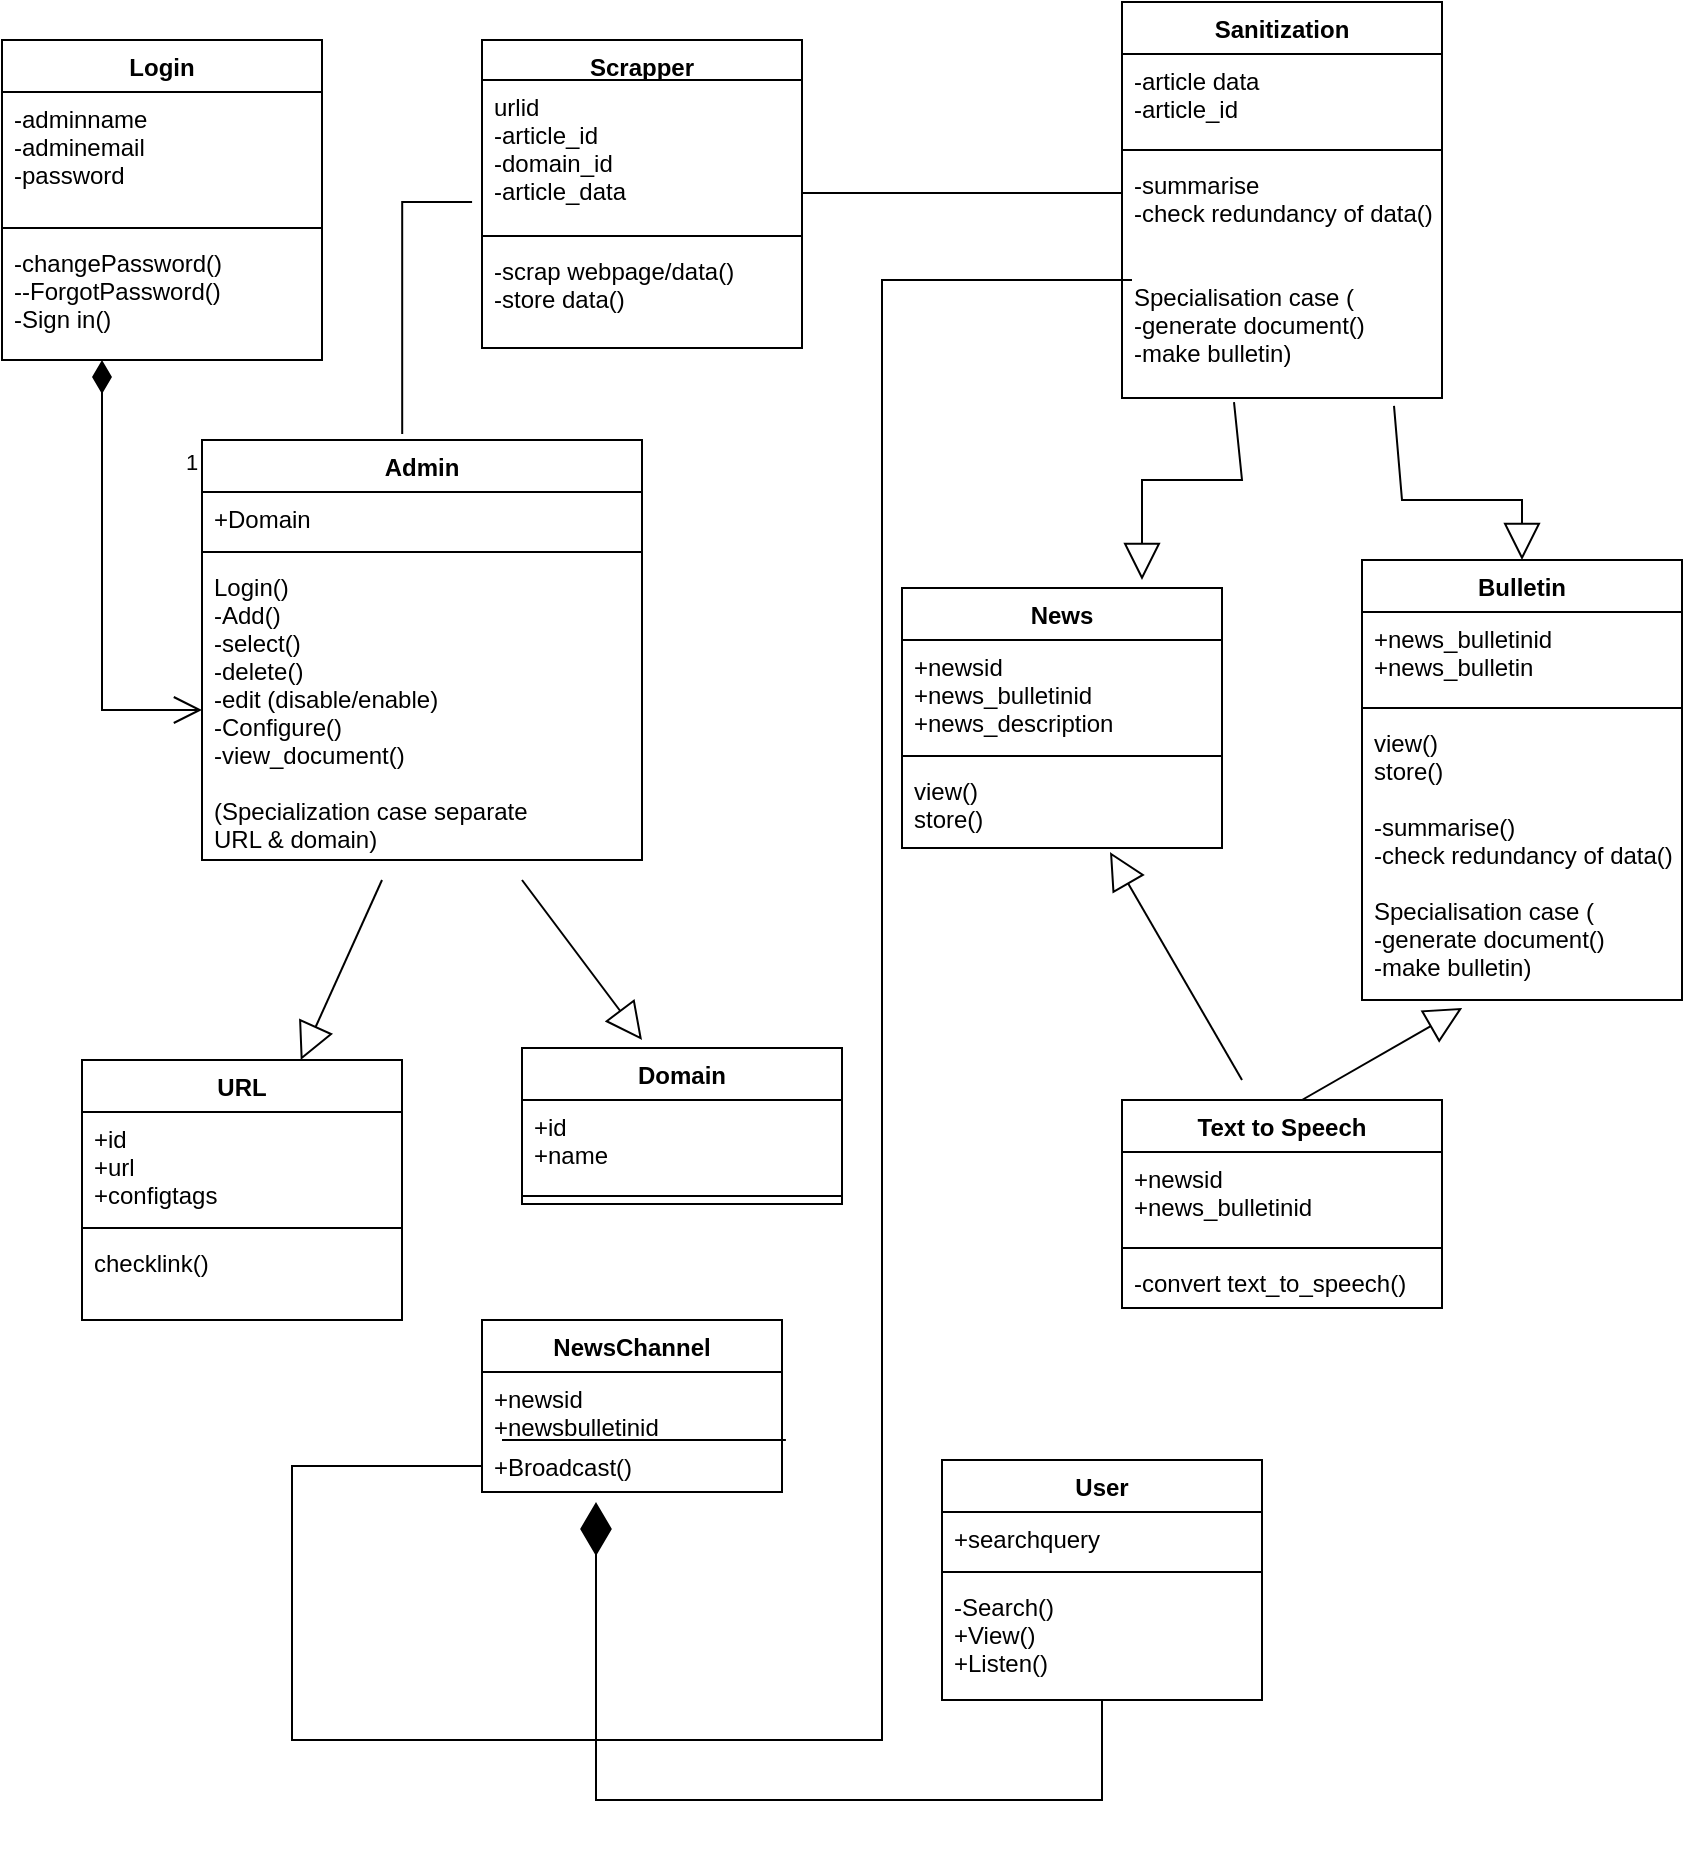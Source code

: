 <mxfile version="16.2.4" type="device"><diagram id="SA_GbQfntyjEZErFgDgH" name="Page-1"><mxGraphModel dx="868" dy="1493" grid="1" gridSize="10" guides="1" tooltips="1" connect="1" arrows="1" fold="1" page="1" pageScale="1" pageWidth="850" pageHeight="1100" math="0" shadow="0"><root><mxCell id="0"/><mxCell id="1" parent="0"/><mxCell id="QA7pC-O9Zkgf1kDEUe0K-13" value="Text to Speech" style="swimlane;fontStyle=1;align=center;verticalAlign=top;childLayout=stackLayout;horizontal=1;startSize=26;horizontalStack=0;resizeParent=1;resizeParentMax=0;resizeLast=0;collapsible=1;marginBottom=0;" parent="1" vertex="1"><mxGeometry x="580" y="30" width="160" height="104" as="geometry"><mxRectangle x="580" y="30" width="120" height="26" as="alternateBounds"/></mxGeometry></mxCell><mxCell id="QA7pC-O9Zkgf1kDEUe0K-14" value="+newsid&#10;+news_bulletinid&#10;" style="text;strokeColor=none;fillColor=none;align=left;verticalAlign=top;spacingLeft=4;spacingRight=4;overflow=hidden;rotatable=0;points=[[0,0.5],[1,0.5]];portConstraint=eastwest;" parent="QA7pC-O9Zkgf1kDEUe0K-13" vertex="1"><mxGeometry y="26" width="160" height="44" as="geometry"/></mxCell><mxCell id="QA7pC-O9Zkgf1kDEUe0K-15" value="" style="line;strokeWidth=1;fillColor=none;align=left;verticalAlign=middle;spacingTop=-1;spacingLeft=3;spacingRight=3;rotatable=0;labelPosition=right;points=[];portConstraint=eastwest;" parent="QA7pC-O9Zkgf1kDEUe0K-13" vertex="1"><mxGeometry y="70" width="160" height="8" as="geometry"/></mxCell><mxCell id="QA7pC-O9Zkgf1kDEUe0K-16" value="-convert text_to_speech()" style="text;strokeColor=none;fillColor=none;align=left;verticalAlign=top;spacingLeft=4;spacingRight=4;overflow=hidden;rotatable=0;points=[[0,0.5],[1,0.5]];portConstraint=eastwest;" parent="QA7pC-O9Zkgf1kDEUe0K-13" vertex="1"><mxGeometry y="78" width="160" height="26" as="geometry"/></mxCell><mxCell id="QA7pC-O9Zkgf1kDEUe0K-22" value="Domain" style="swimlane;fontStyle=1;align=center;verticalAlign=top;childLayout=stackLayout;horizontal=1;startSize=26;horizontalStack=0;resizeParent=1;resizeParentMax=0;resizeLast=0;collapsible=1;marginBottom=0;" parent="1" vertex="1"><mxGeometry x="280" y="4" width="160" height="78" as="geometry"><mxRectangle x="280" y="4" width="100" height="26" as="alternateBounds"/></mxGeometry></mxCell><mxCell id="QA7pC-O9Zkgf1kDEUe0K-23" value="+id&#10;+name" style="text;strokeColor=none;fillColor=none;align=left;verticalAlign=top;spacingLeft=4;spacingRight=4;overflow=hidden;rotatable=0;points=[[0,0.5],[1,0.5]];portConstraint=eastwest;" parent="QA7pC-O9Zkgf1kDEUe0K-22" vertex="1"><mxGeometry y="26" width="160" height="44" as="geometry"/></mxCell><mxCell id="QA7pC-O9Zkgf1kDEUe0K-24" value="" style="line;strokeWidth=1;fillColor=none;align=left;verticalAlign=middle;spacingTop=-1;spacingLeft=3;spacingRight=3;rotatable=0;labelPosition=right;points=[];portConstraint=eastwest;" parent="QA7pC-O9Zkgf1kDEUe0K-22" vertex="1"><mxGeometry y="70" width="160" height="8" as="geometry"/></mxCell><mxCell id="QA7pC-O9Zkgf1kDEUe0K-26" value="URL" style="swimlane;fontStyle=1;align=center;verticalAlign=top;childLayout=stackLayout;horizontal=1;startSize=26;horizontalStack=0;resizeParent=1;resizeParentMax=0;resizeLast=0;collapsible=1;marginBottom=0;" parent="1" vertex="1"><mxGeometry x="60" y="10" width="160" height="130" as="geometry"><mxRectangle x="60" y="10" width="60" height="26" as="alternateBounds"/></mxGeometry></mxCell><mxCell id="QA7pC-O9Zkgf1kDEUe0K-27" value="+id&#10;+url&#10;+configtags" style="text;strokeColor=none;fillColor=none;align=left;verticalAlign=top;spacingLeft=4;spacingRight=4;overflow=hidden;rotatable=0;points=[[0,0.5],[1,0.5]];portConstraint=eastwest;" parent="QA7pC-O9Zkgf1kDEUe0K-26" vertex="1"><mxGeometry y="26" width="160" height="54" as="geometry"/></mxCell><mxCell id="QA7pC-O9Zkgf1kDEUe0K-28" value="" style="line;strokeWidth=1;fillColor=none;align=left;verticalAlign=middle;spacingTop=-1;spacingLeft=3;spacingRight=3;rotatable=0;labelPosition=right;points=[];portConstraint=eastwest;" parent="QA7pC-O9Zkgf1kDEUe0K-26" vertex="1"><mxGeometry y="80" width="160" height="8" as="geometry"/></mxCell><mxCell id="QA7pC-O9Zkgf1kDEUe0K-29" value="checklink()" style="text;strokeColor=none;fillColor=none;align=left;verticalAlign=top;spacingLeft=4;spacingRight=4;overflow=hidden;rotatable=0;points=[[0,0.5],[1,0.5]];portConstraint=eastwest;" parent="QA7pC-O9Zkgf1kDEUe0K-26" vertex="1"><mxGeometry y="88" width="160" height="42" as="geometry"/></mxCell><mxCell id="QA7pC-O9Zkgf1kDEUe0K-30" value="User" style="swimlane;fontStyle=1;align=center;verticalAlign=top;childLayout=stackLayout;horizontal=1;startSize=26;horizontalStack=0;resizeParent=1;resizeParentMax=0;resizeLast=0;collapsible=1;marginBottom=0;" parent="1" vertex="1"><mxGeometry x="490" y="210" width="160" height="120" as="geometry"><mxRectangle x="520" y="266" width="60" height="26" as="alternateBounds"/></mxGeometry></mxCell><mxCell id="QA7pC-O9Zkgf1kDEUe0K-31" value="+searchquery" style="text;strokeColor=none;fillColor=none;align=left;verticalAlign=top;spacingLeft=4;spacingRight=4;overflow=hidden;rotatable=0;points=[[0,0.5],[1,0.5]];portConstraint=eastwest;" parent="QA7pC-O9Zkgf1kDEUe0K-30" vertex="1"><mxGeometry y="26" width="160" height="26" as="geometry"/></mxCell><mxCell id="QA7pC-O9Zkgf1kDEUe0K-32" value="" style="line;strokeWidth=1;fillColor=none;align=left;verticalAlign=middle;spacingTop=-1;spacingLeft=3;spacingRight=3;rotatable=0;labelPosition=right;points=[];portConstraint=eastwest;" parent="QA7pC-O9Zkgf1kDEUe0K-30" vertex="1"><mxGeometry y="52" width="160" height="8" as="geometry"/></mxCell><mxCell id="QA7pC-O9Zkgf1kDEUe0K-33" value="-Search()&#10;+View()&#10;+Listen()" style="text;strokeColor=none;fillColor=none;align=left;verticalAlign=top;spacingLeft=4;spacingRight=4;overflow=hidden;rotatable=0;points=[[0,0.5],[1,0.5]];portConstraint=eastwest;" parent="QA7pC-O9Zkgf1kDEUe0K-30" vertex="1"><mxGeometry y="60" width="160" height="60" as="geometry"/></mxCell><mxCell id="QA7pC-O9Zkgf1kDEUe0K-34" value="NewsChannel" style="swimlane;fontStyle=1;align=center;verticalAlign=top;childLayout=stackLayout;horizontal=1;startSize=26;horizontalStack=0;resizeParent=1;resizeParentMax=0;resizeLast=0;collapsible=1;marginBottom=0;" parent="1" vertex="1"><mxGeometry x="260" y="140" width="150" height="86" as="geometry"><mxRectangle x="110" y="240" width="110" height="26" as="alternateBounds"/></mxGeometry></mxCell><mxCell id="QA7pC-O9Zkgf1kDEUe0K-110" value="" style="endArrow=none;html=1;rounded=0;entryX=1.013;entryY=0;entryDx=0;entryDy=0;entryPerimeter=0;" parent="QA7pC-O9Zkgf1kDEUe0K-34" target="QA7pC-O9Zkgf1kDEUe0K-37" edge="1"><mxGeometry width="50" height="50" relative="1" as="geometry"><mxPoint x="10" y="60" as="sourcePoint"/><mxPoint x="60" y="10" as="targetPoint"/></mxGeometry></mxCell><mxCell id="QA7pC-O9Zkgf1kDEUe0K-35" value="+newsid&#10;+newsbulletinid" style="text;strokeColor=none;fillColor=none;align=left;verticalAlign=top;spacingLeft=4;spacingRight=4;overflow=hidden;rotatable=0;points=[[0,0.5],[1,0.5]];portConstraint=eastwest;" parent="QA7pC-O9Zkgf1kDEUe0K-34" vertex="1"><mxGeometry y="26" width="150" height="34" as="geometry"/></mxCell><mxCell id="QA7pC-O9Zkgf1kDEUe0K-37" value="+Broadcast()" style="text;strokeColor=none;fillColor=none;align=left;verticalAlign=top;spacingLeft=4;spacingRight=4;overflow=hidden;rotatable=0;points=[[0,0.5],[1,0.5]];portConstraint=eastwest;" parent="QA7pC-O9Zkgf1kDEUe0K-34" vertex="1"><mxGeometry y="60" width="150" height="26" as="geometry"/></mxCell><mxCell id="QA7pC-O9Zkgf1kDEUe0K-51" value="News" style="swimlane;fontStyle=1;align=center;verticalAlign=top;childLayout=stackLayout;horizontal=1;startSize=26;horizontalStack=0;resizeParent=1;resizeParentMax=0;resizeLast=0;collapsible=1;marginBottom=0;" parent="1" vertex="1"><mxGeometry x="470" y="-226" width="160" height="130" as="geometry"><mxRectangle x="470" y="-226" width="60" height="26" as="alternateBounds"/></mxGeometry></mxCell><mxCell id="QA7pC-O9Zkgf1kDEUe0K-52" value="+newsid&#10;+news_bulletinid&#10;+news_description&#10;" style="text;strokeColor=none;fillColor=none;align=left;verticalAlign=top;spacingLeft=4;spacingRight=4;overflow=hidden;rotatable=0;points=[[0,0.5],[1,0.5]];portConstraint=eastwest;" parent="QA7pC-O9Zkgf1kDEUe0K-51" vertex="1"><mxGeometry y="26" width="160" height="54" as="geometry"/></mxCell><mxCell id="QA7pC-O9Zkgf1kDEUe0K-53" value="" style="line;strokeWidth=1;fillColor=none;align=left;verticalAlign=middle;spacingTop=-1;spacingLeft=3;spacingRight=3;rotatable=0;labelPosition=right;points=[];portConstraint=eastwest;" parent="QA7pC-O9Zkgf1kDEUe0K-51" vertex="1"><mxGeometry y="80" width="160" height="8" as="geometry"/></mxCell><mxCell id="QA7pC-O9Zkgf1kDEUe0K-54" value="view()&#10;store()" style="text;strokeColor=none;fillColor=none;align=left;verticalAlign=top;spacingLeft=4;spacingRight=4;overflow=hidden;rotatable=0;points=[[0,0.5],[1,0.5]];portConstraint=eastwest;" parent="QA7pC-O9Zkgf1kDEUe0K-51" vertex="1"><mxGeometry y="88" width="160" height="42" as="geometry"/></mxCell><mxCell id="QA7pC-O9Zkgf1kDEUe0K-55" value="Bulletin" style="swimlane;fontStyle=1;align=center;verticalAlign=top;childLayout=stackLayout;horizontal=1;startSize=26;horizontalStack=0;resizeParent=1;resizeParentMax=0;resizeLast=0;collapsible=1;marginBottom=0;" parent="1" vertex="1"><mxGeometry x="700" y="-240" width="160" height="220" as="geometry"><mxRectangle x="700" y="-240" width="80" height="26" as="alternateBounds"/></mxGeometry></mxCell><mxCell id="QA7pC-O9Zkgf1kDEUe0K-56" value="+news_bulletinid&#10;+news_bulletin" style="text;strokeColor=none;fillColor=none;align=left;verticalAlign=top;spacingLeft=4;spacingRight=4;overflow=hidden;rotatable=0;points=[[0,0.5],[1,0.5]];portConstraint=eastwest;" parent="QA7pC-O9Zkgf1kDEUe0K-55" vertex="1"><mxGeometry y="26" width="160" height="44" as="geometry"/></mxCell><mxCell id="QA7pC-O9Zkgf1kDEUe0K-57" value="" style="line;strokeWidth=1;fillColor=none;align=left;verticalAlign=middle;spacingTop=-1;spacingLeft=3;spacingRight=3;rotatable=0;labelPosition=right;points=[];portConstraint=eastwest;" parent="QA7pC-O9Zkgf1kDEUe0K-55" vertex="1"><mxGeometry y="70" width="160" height="8" as="geometry"/></mxCell><mxCell id="QA7pC-O9Zkgf1kDEUe0K-58" value="view()&#10;store()" style="text;strokeColor=none;fillColor=none;align=left;verticalAlign=top;spacingLeft=4;spacingRight=4;overflow=hidden;rotatable=0;points=[[0,0.5],[1,0.5]];portConstraint=eastwest;" parent="QA7pC-O9Zkgf1kDEUe0K-55" vertex="1"><mxGeometry y="78" width="160" height="42" as="geometry"/></mxCell><mxCell id="QA7pC-O9Zkgf1kDEUe0K-62" value="-summarise()&#10;-check redundancy of data()&#10;&#10;Specialisation case (&#10;-generate document()&#10;-make bulletin)" style="text;strokeColor=none;fillColor=none;align=left;verticalAlign=top;spacingLeft=4;spacingRight=4;overflow=hidden;rotatable=0;points=[[0,0.5],[1,0.5]];portConstraint=eastwest;" parent="QA7pC-O9Zkgf1kDEUe0K-55" vertex="1"><mxGeometry y="120" width="160" height="100" as="geometry"/></mxCell><mxCell id="QA7pC-O9Zkgf1kDEUe0K-63" value="Scrapper" style="swimlane;fontStyle=1;align=center;verticalAlign=top;childLayout=stackLayout;horizontal=1;startSize=20;horizontalStack=0;resizeParent=1;resizeParentMax=0;resizeLast=0;collapsible=1;marginBottom=0;" parent="1" vertex="1"><mxGeometry x="260" y="-500" width="160" height="154" as="geometry"><mxRectangle x="260" y="-360" width="80" height="26" as="alternateBounds"/></mxGeometry></mxCell><mxCell id="QA7pC-O9Zkgf1kDEUe0K-64" value="urlid&#10;-article_id&#10;-domain_id&#10;-article_data" style="text;strokeColor=none;fillColor=none;align=left;verticalAlign=top;spacingLeft=4;spacingRight=4;overflow=hidden;rotatable=0;points=[[0,0.5],[1,0.5]];portConstraint=eastwest;" parent="QA7pC-O9Zkgf1kDEUe0K-63" vertex="1"><mxGeometry y="20" width="160" height="74" as="geometry"/></mxCell><mxCell id="QA7pC-O9Zkgf1kDEUe0K-65" value="" style="line;strokeWidth=1;fillColor=none;align=left;verticalAlign=middle;spacingTop=-1;spacingLeft=3;spacingRight=3;rotatable=0;labelPosition=right;points=[];portConstraint=eastwest;" parent="QA7pC-O9Zkgf1kDEUe0K-63" vertex="1"><mxGeometry y="94" width="160" height="8" as="geometry"/></mxCell><mxCell id="QA7pC-O9Zkgf1kDEUe0K-66" value="-scrap webpage/data()&#10;-store data()" style="text;strokeColor=none;fillColor=none;align=left;verticalAlign=top;spacingLeft=4;spacingRight=4;overflow=hidden;rotatable=0;points=[[0,0.5],[1,0.5]];portConstraint=eastwest;" parent="QA7pC-O9Zkgf1kDEUe0K-63" vertex="1"><mxGeometry y="102" width="160" height="52" as="geometry"/></mxCell><mxCell id="QA7pC-O9Zkgf1kDEUe0K-73" value="Login" style="swimlane;fontStyle=1;align=center;verticalAlign=top;childLayout=stackLayout;horizontal=1;startSize=26;horizontalStack=0;resizeParent=1;resizeParentMax=0;resizeLast=0;collapsible=1;marginBottom=0;" parent="1" vertex="1"><mxGeometry x="20" y="-500" width="160" height="160" as="geometry"><mxRectangle x="50" y="-360" width="70" height="26" as="alternateBounds"/></mxGeometry></mxCell><mxCell id="QA7pC-O9Zkgf1kDEUe0K-74" value="-adminname&#10;-adminemail&#10;-password" style="text;strokeColor=none;fillColor=none;align=left;verticalAlign=top;spacingLeft=4;spacingRight=4;overflow=hidden;rotatable=0;points=[[0,0.5],[1,0.5]];portConstraint=eastwest;" parent="QA7pC-O9Zkgf1kDEUe0K-73" vertex="1"><mxGeometry y="26" width="160" height="64" as="geometry"/></mxCell><mxCell id="QA7pC-O9Zkgf1kDEUe0K-75" value="" style="line;strokeWidth=1;fillColor=none;align=left;verticalAlign=middle;spacingTop=-1;spacingLeft=3;spacingRight=3;rotatable=0;labelPosition=right;points=[];portConstraint=eastwest;" parent="QA7pC-O9Zkgf1kDEUe0K-73" vertex="1"><mxGeometry y="90" width="160" height="8" as="geometry"/></mxCell><mxCell id="QA7pC-O9Zkgf1kDEUe0K-76" value="-changePassword()&#10;--ForgotPassword()&#10;-Sign in()" style="text;strokeColor=none;fillColor=none;align=left;verticalAlign=top;spacingLeft=4;spacingRight=4;overflow=hidden;rotatable=0;points=[[0,0.5],[1,0.5]];portConstraint=eastwest;" parent="QA7pC-O9Zkgf1kDEUe0K-73" vertex="1"><mxGeometry y="98" width="160" height="62" as="geometry"/></mxCell><mxCell id="QA7pC-O9Zkgf1kDEUe0K-87" value="Sanitization" style="swimlane;fontStyle=1;align=center;verticalAlign=top;childLayout=stackLayout;horizontal=1;startSize=26;horizontalStack=0;resizeParent=1;resizeParentMax=0;resizeLast=0;collapsible=1;marginBottom=0;" parent="1" vertex="1"><mxGeometry x="580" y="-519" width="160" height="198" as="geometry"/></mxCell><mxCell id="QA7pC-O9Zkgf1kDEUe0K-88" value="-article data&#10;-article_id" style="text;strokeColor=none;fillColor=none;align=left;verticalAlign=top;spacingLeft=4;spacingRight=4;overflow=hidden;rotatable=0;points=[[0,0.5],[1,0.5]];portConstraint=eastwest;" parent="QA7pC-O9Zkgf1kDEUe0K-87" vertex="1"><mxGeometry y="26" width="160" height="44" as="geometry"/></mxCell><mxCell id="QA7pC-O9Zkgf1kDEUe0K-89" value="" style="line;strokeWidth=1;fillColor=none;align=left;verticalAlign=middle;spacingTop=-1;spacingLeft=3;spacingRight=3;rotatable=0;labelPosition=right;points=[];portConstraint=eastwest;" parent="QA7pC-O9Zkgf1kDEUe0K-87" vertex="1"><mxGeometry y="70" width="160" height="8" as="geometry"/></mxCell><mxCell id="QA7pC-O9Zkgf1kDEUe0K-90" value="-summarise&#10;-check redundancy of data()&#10;&#10;&#10;Specialisation case (&#10;-generate document()&#10;-make bulletin)" style="text;strokeColor=none;fillColor=none;align=left;verticalAlign=top;spacingLeft=4;spacingRight=4;overflow=hidden;rotatable=0;points=[[0,0.5],[1,0.5]];portConstraint=eastwest;" parent="QA7pC-O9Zkgf1kDEUe0K-87" vertex="1"><mxGeometry y="78" width="160" height="120" as="geometry"/></mxCell><mxCell id="QA7pC-O9Zkgf1kDEUe0K-92" value="Admin" style="swimlane;fontStyle=1;align=center;verticalAlign=top;childLayout=stackLayout;horizontal=1;startSize=26;horizontalStack=0;resizeParent=1;resizeParentMax=0;resizeLast=0;collapsible=1;marginBottom=0;" parent="1" vertex="1"><mxGeometry x="120" y="-300" width="220" height="210" as="geometry"><mxRectangle x="170" y="-280" width="70" height="26" as="alternateBounds"/></mxGeometry></mxCell><mxCell id="QA7pC-O9Zkgf1kDEUe0K-93" value="+Domain" style="text;strokeColor=none;fillColor=none;align=left;verticalAlign=top;spacingLeft=4;spacingRight=4;overflow=hidden;rotatable=0;points=[[0,0.5],[1,0.5]];portConstraint=eastwest;" parent="QA7pC-O9Zkgf1kDEUe0K-92" vertex="1"><mxGeometry y="26" width="220" height="26" as="geometry"/></mxCell><mxCell id="QA7pC-O9Zkgf1kDEUe0K-94" value="" style="line;strokeWidth=1;fillColor=none;align=left;verticalAlign=middle;spacingTop=-1;spacingLeft=3;spacingRight=3;rotatable=0;labelPosition=right;points=[];portConstraint=eastwest;" parent="QA7pC-O9Zkgf1kDEUe0K-92" vertex="1"><mxGeometry y="52" width="220" height="8" as="geometry"/></mxCell><mxCell id="QA7pC-O9Zkgf1kDEUe0K-95" value="Login()&#10;-Add()&#10;-select()&#10;-delete()&#10;-edit (disable/enable)&#10;-Configure()&#10;-view_document()&#10;&#10;(Specialization case separate&#10; URL &amp; domain)" style="text;strokeColor=none;fillColor=none;align=left;verticalAlign=top;spacingLeft=4;spacingRight=4;overflow=hidden;rotatable=0;points=[[0,0.5],[1,0.5]];portConstraint=eastwest;" parent="QA7pC-O9Zkgf1kDEUe0K-92" vertex="1"><mxGeometry y="60" width="220" height="150" as="geometry"/></mxCell><mxCell id="QA7pC-O9Zkgf1kDEUe0K-96" value="1" style="endArrow=open;html=1;endSize=12;startArrow=diamondThin;startSize=14;startFill=1;edgeStyle=orthogonalEdgeStyle;align=left;verticalAlign=bottom;rounded=0;" parent="1" source="QA7pC-O9Zkgf1kDEUe0K-76" target="QA7pC-O9Zkgf1kDEUe0K-95" edge="1"><mxGeometry x="-0.467" y="40" relative="1" as="geometry"><mxPoint x="40" y="-310" as="sourcePoint"/><mxPoint x="200" y="-310" as="targetPoint"/><Array as="points"><mxPoint x="70" y="-165"/></Array><mxPoint as="offset"/></mxGeometry></mxCell><mxCell id="QA7pC-O9Zkgf1kDEUe0K-97" value="" style="endArrow=none;html=1;edgeStyle=orthogonalEdgeStyle;rounded=0;entryX=-0.031;entryY=0.824;entryDx=0;entryDy=0;entryPerimeter=0;exitX=0.455;exitY=-0.014;exitDx=0;exitDy=0;exitPerimeter=0;" parent="1" source="QA7pC-O9Zkgf1kDEUe0K-92" target="QA7pC-O9Zkgf1kDEUe0K-64" edge="1"><mxGeometry relative="1" as="geometry"><mxPoint x="160" y="-380" as="sourcePoint"/><mxPoint x="320" y="-380" as="targetPoint"/></mxGeometry></mxCell><mxCell id="QA7pC-O9Zkgf1kDEUe0K-101" value="" style="endArrow=block;endSize=16;endFill=0;html=1;rounded=0;" parent="1" edge="1"><mxGeometry width="160" relative="1" as="geometry"><mxPoint x="280" y="-80" as="sourcePoint"/><mxPoint x="340" as="targetPoint"/></mxGeometry></mxCell><mxCell id="QA7pC-O9Zkgf1kDEUe0K-102" value="" style="endArrow=block;endSize=16;endFill=0;html=1;rounded=0;" parent="1" target="QA7pC-O9Zkgf1kDEUe0K-26" edge="1"><mxGeometry x="0.256" y="-16" width="160" relative="1" as="geometry"><mxPoint x="210" y="-80" as="sourcePoint"/><mxPoint x="360" y="-120" as="targetPoint"/><mxPoint as="offset"/></mxGeometry></mxCell><mxCell id="QA7pC-O9Zkgf1kDEUe0K-111" value="" style="endArrow=diamondThin;endFill=1;endSize=24;html=1;rounded=0;entryX=0.38;entryY=1.192;entryDx=0;entryDy=0;entryPerimeter=0;" parent="1" source="QA7pC-O9Zkgf1kDEUe0K-33" target="QA7pC-O9Zkgf1kDEUe0K-37" edge="1"><mxGeometry width="160" relative="1" as="geometry"><mxPoint x="530" y="370" as="sourcePoint"/><mxPoint x="160" y="340" as="targetPoint"/><Array as="points"><mxPoint x="570" y="380"/><mxPoint x="317" y="380"/></Array></mxGeometry></mxCell><mxCell id="QA7pC-O9Zkgf1kDEUe0K-112" value="" style="endArrow=block;endSize=16;endFill=0;html=1;rounded=0;entryX=0.5;entryY=0;entryDx=0;entryDy=0;exitX=0.85;exitY=1.033;exitDx=0;exitDy=0;exitPerimeter=0;" parent="1" source="QA7pC-O9Zkgf1kDEUe0K-90" target="QA7pC-O9Zkgf1kDEUe0K-55" edge="1"><mxGeometry x="-0.632" y="-68" width="160" relative="1" as="geometry"><mxPoint x="670" y="-320" as="sourcePoint"/><mxPoint x="690" y="-190" as="targetPoint"/><Array as="points"><mxPoint x="720" y="-270"/><mxPoint x="780" y="-270"/></Array><mxPoint as="offset"/></mxGeometry></mxCell><mxCell id="QA7pC-O9Zkgf1kDEUe0K-114" value="" style="endArrow=block;endSize=16;endFill=0;html=1;rounded=0;exitX=0.35;exitY=1.017;exitDx=0;exitDy=0;exitPerimeter=0;" parent="1" source="QA7pC-O9Zkgf1kDEUe0K-90" edge="1"><mxGeometry x="-0.632" y="-68" width="160" relative="1" as="geometry"><mxPoint x="540" y="-298.04" as="sourcePoint"/><mxPoint x="590" y="-230" as="targetPoint"/><Array as="points"><mxPoint x="640" y="-280"/><mxPoint x="590" y="-280"/></Array><mxPoint as="offset"/></mxGeometry></mxCell><mxCell id="QA7pC-O9Zkgf1kDEUe0K-115" value="" style="endArrow=block;endSize=16;endFill=0;html=1;rounded=0;entryX=0.65;entryY=1.048;entryDx=0;entryDy=0;entryPerimeter=0;" parent="1" target="QA7pC-O9Zkgf1kDEUe0K-54" edge="1"><mxGeometry x="-0.039" y="10" width="160" relative="1" as="geometry"><mxPoint x="640" y="20" as="sourcePoint"/><mxPoint x="660" y="-20" as="targetPoint"/><mxPoint as="offset"/></mxGeometry></mxCell><mxCell id="QA7pC-O9Zkgf1kDEUe0K-117" value="" style="endArrow=block;endSize=16;endFill=0;html=1;rounded=0;entryX=0.313;entryY=1.04;entryDx=0;entryDy=0;entryPerimeter=0;" parent="1" target="QA7pC-O9Zkgf1kDEUe0K-62" edge="1"><mxGeometry x="-0.039" y="10" width="160" relative="1" as="geometry"><mxPoint x="670" y="30" as="sourcePoint"/><mxPoint x="594" y="-73.984" as="targetPoint"/><mxPoint as="offset"/></mxGeometry></mxCell><mxCell id="QA7pC-O9Zkgf1kDEUe0K-130" value="" style="endArrow=none;html=1;edgeStyle=orthogonalEdgeStyle;rounded=0;" parent="1" edge="1"><mxGeometry relative="1" as="geometry"><mxPoint x="420" y="-423.5" as="sourcePoint"/><mxPoint x="580" y="-423.5" as="targetPoint"/></mxGeometry></mxCell><mxCell id="QA7pC-O9Zkgf1kDEUe0K-134" value="" style="endArrow=none;html=1;edgeStyle=orthogonalEdgeStyle;rounded=0;" parent="1" source="QA7pC-O9Zkgf1kDEUe0K-37" edge="1"><mxGeometry relative="1" as="geometry"><mxPoint x="425" y="-380" as="sourcePoint"/><mxPoint x="585" y="-380" as="targetPoint"/><Array as="points"><mxPoint x="165" y="350"/><mxPoint x="460" y="350"/><mxPoint x="460" y="-380"/></Array></mxGeometry></mxCell></root></mxGraphModel></diagram></mxfile>